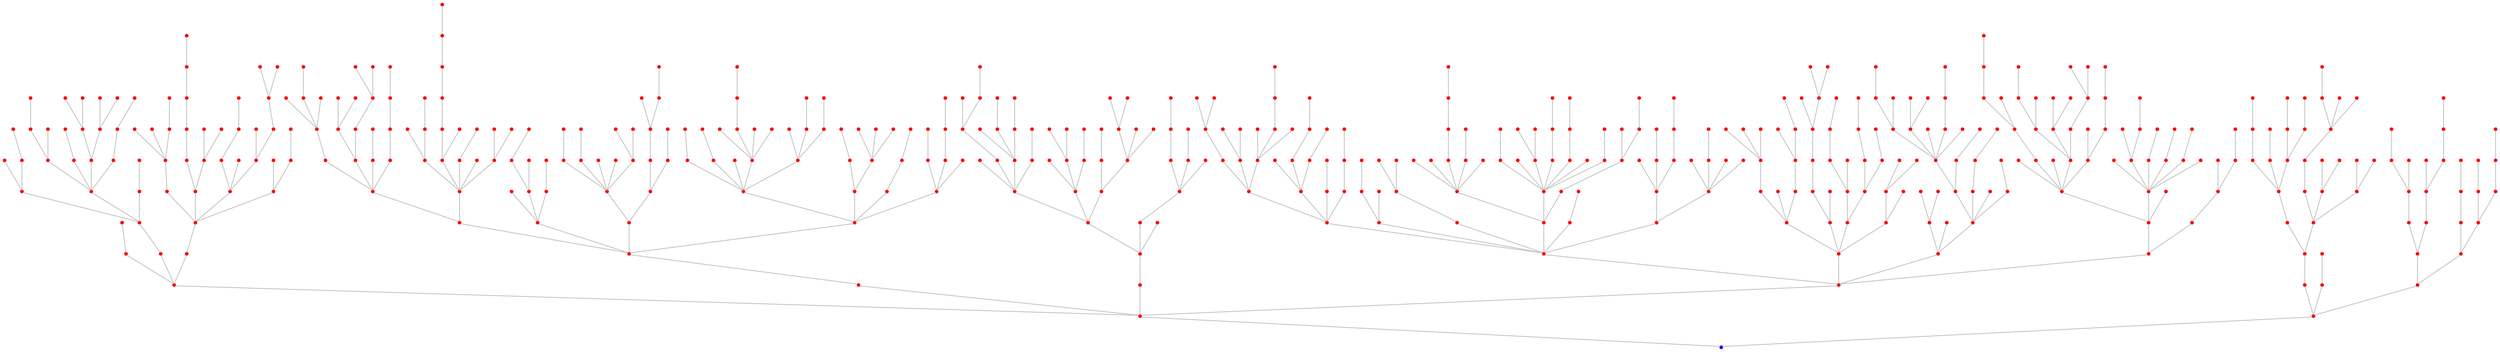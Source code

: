 graph {
	"1(0)" [color=blue shape=point]
	"91(1.0066326900587408)" [color=red shape=point]
	"91(1.0066326900587408)" -- "1(0)" [color=gray]
	"4(1.0069852237106038)" [color=red shape=point]
	"4(1.0069852237106038)" -- "1(0)" [color=gray]
	"26(2.0066540162235547)" [color=red shape=point]
	"26(2.0066540162235547)" -- "91(1.0066326900587408)" [color=gray]
	"183(2.0074779258790016)" [color=red shape=point]
	"183(2.0074779258790016)" -- "91(1.0066326900587408)" [color=gray]
	"470(2.0075585108237504)" [color=red shape=point]
	"470(2.0075585108237504)" -- "91(1.0066326900587408)" [color=gray]
	"156(2.0104629132206946)" [color=red shape=point]
	"156(2.0104629132206946)" -- "4(1.0069852237106038)" [color=gray]
	"333(2.0111172946514526)" [color=red shape=point]
	"333(2.0111172946514526)" -- "91(1.0066326900587408)" [color=gray]
	"346(2.012881663198713)" [color=red shape=point]
	"346(2.012881663198713)" -- "4(1.0069852237106038)" [color=gray]
	"128(2.0156630937862707)" [color=red shape=point]
	"128(2.0156630937862707)" -- "4(1.0069852237106038)" [color=gray]
	"247(3.008801096666988)" [color=red shape=point]
	"247(3.008801096666988)" -- "26(2.0066540162235547)" [color=gray]
	"374(3.009882736605375)" [color=red shape=point]
	"374(3.009882736605375)" -- "470(2.0075585108237504)" [color=gray]
	"420(3.010366372791986)" [color=red shape=point]
	"420(3.010366372791986)" -- "26(2.0066540162235547)" [color=gray]
	"174(3.0110099163735504)" [color=red shape=point]
	"174(3.0110099163735504)" -- "156(2.0104629132206946)" [color=gray]
	"293(3.01331907973438)" [color=red shape=point]
	"293(3.01331907973438)" -- "333(2.0111172946514526)" [color=gray]
	"141(3.013690062422703)" [color=red shape=point]
	"141(3.013690062422703)" -- "183(2.0074779258790016)" [color=gray]
	"106(3.015234038166975)" [color=red shape=point]
	"106(3.015234038166975)" -- "26(2.0066540162235547)" [color=gray]
	"455(3.017214056376445)" [color=red shape=point]
	"455(3.017214056376445)" -- "333(2.0111172946514526)" [color=gray]
	"413(3.0182915551584926)" [color=red shape=point]
	"413(3.0182915551584926)" -- "333(2.0111172946514526)" [color=gray]
	"249(3.0194069851281427)" [color=red shape=point]
	"249(3.0194069851281427)" -- "333(2.0111172946514526)" [color=gray]
	"322(3.0227952252103694)" [color=red shape=point]
	"322(3.0227952252103694)" -- "346(2.012881663198713)" [color=gray]
	"285(3.0249951016880794)" [color=red shape=point]
	"285(3.0249951016880794)" -- "128(2.0156630937862707)" [color=gray]
	"380(3.0253622868351893)" [color=red shape=point]
	"380(3.0253622868351893)" -- "128(2.0156630937862707)" [color=gray]
	"254(4.010466295822358)" [color=red shape=point]
	"254(4.010466295822358)" -- "420(3.010366372791986)" [color=gray]
	"38(4.012009760139027)" [color=red shape=point]
	"38(4.012009760139027)" -- "374(3.009882736605375)" [color=gray]
	"189(4.013589012241262)" [color=red shape=point]
	"189(4.013589012241262)" -- "374(3.009882736605375)" [color=gray]
	"444(4.014489983244849)" [color=red shape=point]
	"444(4.014489983244849)" -- "141(3.013690062422703)" [color=gray]
	"302(4.014666870875395)" [color=red shape=point]
	"302(4.014666870875395)" -- "293(3.01331907973438)" [color=gray]
	"196(4.015531792864511)" [color=red shape=point]
	"196(4.015531792864511)" -- "247(3.008801096666988)" [color=gray]
	"197(4.015679149363805)" [color=red shape=point]
	"197(4.015679149363805)" -- "174(3.0110099163735504)" [color=gray]
	"114(4.0163119843772535)" [color=red shape=point]
	"114(4.0163119843772535)" -- "174(3.0110099163735504)" [color=gray]
	"170(4.018369155334392)" [color=red shape=point]
	"170(4.018369155334392)" -- "413(3.0182915551584926)" [color=gray]
	"334(4.018678891220777)" [color=red shape=point]
	"334(4.018678891220777)" -- "413(3.0182915551584926)" [color=gray]
	"373(4.018908518583476)" [color=red shape=point]
	"373(4.018908518583476)" -- "106(3.015234038166975)" [color=gray]
	"335(4.019154413934491)" [color=red shape=point]
	"335(4.019154413934491)" -- "413(3.0182915551584926)" [color=gray]
	"180(4.019219411108574)" [color=red shape=point]
	"180(4.019219411108574)" -- "374(3.009882736605375)" [color=gray]
	"226(4.0196626795567125)" [color=red shape=point]
	"226(4.0196626795567125)" -- "293(3.01331907973438)" [color=gray]
	"492(4.019856820024109)" [color=red shape=point]
	"492(4.019856820024109)" -- "455(3.017214056376445)" [color=gray]
	"292(4.020682600824197)" [color=red shape=point]
	"292(4.020682600824197)" -- "249(3.0194069851281427)" [color=gray]
	"126(4.0207434902768595)" [color=red shape=point]
	"126(4.0207434902768595)" -- "141(3.013690062422703)" [color=gray]
	"358(4.022563063709233)" [color=red shape=point]
	"358(4.022563063709233)" -- "141(3.013690062422703)" [color=gray]
	"79(4.022702618152225)" [color=red shape=point]
	"79(4.022702618152225)" -- "293(3.01331907973438)" [color=gray]
	"304(4.022716530635302)" [color=red shape=point]
	"304(4.022716530635302)" -- "141(3.013690062422703)" [color=gray]
	"135(4.022724227578761)" [color=red shape=point]
	"135(4.022724227578761)" -- "293(3.01331907973438)" [color=gray]
	"205(4.022924759429243)" [color=red shape=point]
	"205(4.022924759429243)" -- "455(3.017214056376445)" [color=gray]
	"242(4.023219679966614)" [color=red shape=point]
	"242(4.023219679966614)" -- "293(3.01331907973438)" [color=gray]
	"359(4.023284588627181)" [color=red shape=point]
	"359(4.023284588627181)" -- "293(3.01331907973438)" [color=gray]
	"332(4.02381243685963)" [color=red shape=point]
	"332(4.02381243685963)" -- "455(3.017214056376445)" [color=gray]
	"497(4.0245034267723865)" [color=red shape=point]
	"497(4.0245034267723865)" -- "455(3.017214056376445)" [color=gray]
	"20(4.025888268298684)" [color=red shape=point]
	"20(4.025888268298684)" -- "285(3.0249951016880794)" [color=gray]
	"435(4.027572124091151)" [color=red shape=point]
	"435(4.027572124091151)" -- "249(3.0194069851281427)" [color=gray]
	"187(4.031433842640272)" [color=red shape=point]
	"187(4.031433842640272)" -- "285(3.0249951016880794)" [color=gray]
	"221(4.031457802055542)" [color=red shape=point]
	"221(4.031457802055542)" -- "380(3.0253622868351893)" [color=gray]
	"204(4.032167851990436)" [color=red shape=point]
	"204(4.032167851990436)" -- "380(3.0253622868351893)" [color=gray]
	"85(5.010552647882562)" [color=red shape=point]
	"85(5.010552647882562)" -- "254(4.010466295822358)" [color=gray]
	"434(5.012515123472362)" [color=red shape=point]
	"434(5.012515123472362)" -- "254(4.010466295822358)" [color=gray]
	"84(5.014234625440244)" [color=red shape=point]
	"84(5.014234625440244)" -- "254(4.010466295822358)" [color=gray]
	"49(5.014279814863065)" [color=red shape=point]
	"49(5.014279814863065)" -- "38(4.012009760139027)" [color=gray]
	"430(5.015590384724972)" [color=red shape=point]
	"430(5.015590384724972)" -- "444(4.014489983244849)" [color=gray]
	"251(5.016596791535499)" [color=red shape=point]
	"251(5.016596791535499)" -- "302(4.014666870875395)" [color=gray]
	"356(5.0166265844849445)" [color=red shape=point]
	"356(5.0166265844849445)" -- "38(4.012009760139027)" [color=gray]
	"436(5.0174204518205805)" [color=red shape=point]
	"436(5.0174204518205805)" -- "197(4.015679149363805)" [color=gray]
	"402(5.018537281692925)" [color=red shape=point]
	"402(5.018537281692925)" -- "114(4.0163119843772535)" [color=gray]
	"237(5.018659194564432)" [color=red shape=point]
	"237(5.018659194564432)" -- "302(4.014666870875395)" [color=gray]
	"220(5.0192062258764825)" [color=red shape=point]
	"220(5.0192062258764825)" -- "38(4.012009760139027)" [color=gray]
	"253(5.019267633639092)" [color=red shape=point]
	"253(5.019267633639092)" -- "335(4.019154413934491)" [color=gray]
	"328(5.019369995236358)" [color=red shape=point]
	"328(5.019369995236358)" -- "373(4.018908518583476)" [color=gray]
	"215(5.019591336437669)" [color=red shape=point]
	"215(5.019591336437669)" -- "373(4.018908518583476)" [color=gray]
	"323(5.020686457323134)" [color=red shape=point]
	"323(5.020686457323134)" -- "373(4.018908518583476)" [color=gray]
	"265(5.020877850458488)" [color=red shape=point]
	"265(5.020877850458488)" -- "114(4.0163119843772535)" [color=gray]
	"216(5.020967094160277)" [color=red shape=point]
	"216(5.020967094160277)" -- "302(4.014666870875395)" [color=gray]
	"35(5.021675249203842)" [color=red shape=point]
	"35(5.021675249203842)" -- "226(4.0196626795567125)" [color=gray]
	"459(5.022315686298331)" [color=red shape=point]
	"459(5.022315686298331)" -- "126(4.0207434902768595)" [color=gray]
	"375(5.022504789048076)" [color=red shape=point]
	"375(5.022504789048076)" -- "292(4.020682600824197)" [color=gray]
	"229(5.023000171865232)" [color=red shape=point]
	"229(5.023000171865232)" -- "226(4.0196626795567125)" [color=gray]
	"495(5.023266624329551)" [color=red shape=point]
	"495(5.023266624329551)" -- "189(4.013589012241262)" [color=gray]
	"397(5.0234659636471495)" [color=red shape=point]
	"397(5.0234659636471495)" -- "373(4.018908518583476)" [color=gray]
	"16(5.023681358997069)" [color=red shape=point]
	"16(5.023681358997069)" -- "359(4.023284588627181)" [color=gray]
	"425(5.023731607733223)" [color=red shape=point]
	"425(5.023731607733223)" -- "302(4.014666870875395)" [color=gray]
	"342(5.02376890895915)" [color=red shape=point]
	"342(5.02376890895915)" -- "444(4.014489983244849)" [color=gray]
	"296(5.023799733829889)" [color=red shape=point]
	"296(5.023799733829889)" -- "126(4.0207434902768595)" [color=gray]
	"73(5.024580968206758)" [color=red shape=point]
	"73(5.024580968206758)" -- "114(4.0163119843772535)" [color=gray]
	"499(5.0246829666032715)" [color=red shape=point]
	"499(5.0246829666032715)" -- "304(4.022716530635302)" [color=gray]
	"105(5.024798716494583)" [color=red shape=point]
	"105(5.024798716494583)" -- "242(4.023219679966614)" [color=gray]
	"42(5.0248161005868095)" [color=red shape=point]
	"42(5.0248161005868095)" -- "205(4.022924759429243)" [color=gray]
	"299(5.025133743295078)" [color=red shape=point]
	"299(5.025133743295078)" -- "292(4.020682600824197)" [color=gray]
	"178(5.025171361433255)" [color=red shape=point]
	"178(5.025171361433255)" -- "170(4.018369155334392)" [color=gray]
	"88(5.025418882063385)" [color=red shape=point]
	"88(5.025418882063385)" -- "332(4.02381243685963)" [color=gray]
	"489(5.025576765077439)" [color=red shape=point]
	"489(5.025576765077439)" -- "292(4.020682600824197)" [color=gray]
	"40(5.026006706163734)" [color=red shape=point]
	"40(5.026006706163734)" -- "492(4.019856820024109)" [color=gray]
	"263(5.026120486925626)" [color=red shape=point]
	"263(5.026120486925626)" -- "170(4.018369155334392)" [color=gray]
	"25(5.026122013806048)" [color=red shape=point]
	"25(5.026122013806048)" -- "492(4.019856820024109)" [color=gray]
	"493(5.0262211247716335)" [color=red shape=point]
	"493(5.0262211247716335)" -- "304(4.022716530635302)" [color=gray]
	"478(5.026388417953395)" [color=red shape=point]
	"478(5.026388417953395)" -- "335(4.019154413934491)" [color=gray]
	"24(5.026424048960008)" [color=red shape=point]
	"24(5.026424048960008)" -- "332(4.02381243685963)" [color=gray]
	"218(5.02678065396363)" [color=red shape=point]
	"218(5.02678065396363)" -- "304(4.022716530635302)" [color=gray]
	"480(5.026811661835986)" [color=red shape=point]
	"480(5.026811661835986)" -- "205(4.022924759429243)" [color=gray]
	"6(5.026945462857078)" [color=red shape=point]
	"6(5.026945462857078)" -- "79(4.022702618152225)" [color=gray]
	"378(5.0276242389868635)" [color=red shape=point]
	"378(5.0276242389868635)" -- "304(4.022716530635302)" [color=gray]
	"190(5.0276832214152645)" [color=red shape=point]
	"190(5.0276832214152645)" -- "335(4.019154413934491)" [color=gray]
	"473(5.027890231261871)" [color=red shape=point]
	"473(5.027890231261871)" -- "135(4.022724227578761)" [color=gray]
	"382(5.028240078279482)" [color=red shape=point]
	"382(5.028240078279482)" -- "335(4.019154413934491)" [color=gray]
	"391(5.028755459407453)" [color=red shape=point]
	"391(5.028755459407453)" -- "20(4.025888268298684)" [color=gray]
	"407(5.0287726217285575)" [color=red shape=point]
	"407(5.0287726217285575)" -- "497(4.0245034267723865)" [color=gray]
	"443(5.029078506556404)" [color=red shape=point]
	"443(5.029078506556404)" -- "359(4.023284588627181)" [color=gray]
	"166(5.029172316714152)" [color=red shape=point]
	"166(5.029172316714152)" -- "492(4.019856820024109)" [color=gray]
	"124(5.029867403015075)" [color=red shape=point]
	"124(5.029867403015075)" -- "358(4.022563063709233)" [color=gray]
	"329(5.030075157708318)" [color=red shape=point]
	"329(5.030075157708318)" -- "135(4.022724227578761)" [color=gray]
	"165(5.030632207418211)" [color=red shape=point]
	"165(5.030632207418211)" -- "358(4.022563063709233)" [color=gray]
	"450(5.03065526860635)" [color=red shape=point]
	"450(5.03065526860635)" -- "126(4.0207434902768595)" [color=gray]
	"209(5.031233569738925)" [color=red shape=point]
	"209(5.031233569738925)" -- "135(4.022724227578761)" [color=gray]
	"161(5.0318090355427465)" [color=red shape=point]
	"161(5.0318090355427465)" -- "497(4.0245034267723865)" [color=gray]
	"238(5.032258133294056)" [color=red shape=point]
	"238(5.032258133294056)" -- "187(4.031433842640272)" [color=gray]
	"210(5.033917189571202)" [color=red shape=point]
	"210(5.033917189571202)" -- "221(4.031457802055542)" [color=gray]
	"361(5.035194818905987)" [color=red shape=point]
	"361(5.035194818905987)" -- "435(4.027572124091151)" [color=gray]
	"377(5.035284320442455)" [color=red shape=point]
	"377(5.035284320442455)" -- "204(4.032167851990436)" [color=gray]
	"257(5.038317063641051)" [color=red shape=point]
	"257(5.038317063641051)" -- "204(4.032167851990436)" [color=gray]
	"214(6.0129708392938905)" [color=red shape=point]
	"214(6.0129708392938905)" -- "85(5.010552647882562)" [color=gray]
	"349(6.014409788086277)" [color=red shape=point]
	"349(6.014409788086277)" -- "84(5.014234625440244)" [color=gray]
	"371(6.014454057589463)" [color=red shape=point]
	"371(6.014454057589463)" -- "434(5.012515123472362)" [color=gray]
	"201(6.014872048844684)" [color=red shape=point]
	"201(6.014872048844684)" -- "49(5.014279814863065)" [color=gray]
	"68(6.015348506364248)" [color=red shape=point]
	"68(6.015348506364248)" -- "85(5.010552647882562)" [color=gray]
	"440(6.015883643092538)" [color=red shape=point]
	"440(6.015883643092538)" -- "434(5.012515123472362)" [color=gray]
	"27(6.017550595088292)" [color=red shape=point]
	"27(6.017550595088292)" -- "436(5.0174204518205805)" [color=gray]
	"266(6.017728270436688)" [color=red shape=point]
	"266(6.017728270436688)" -- "49(5.014279814863065)" [color=gray]
	"234(6.0186190735147385)" [color=red shape=point]
	"234(6.0186190735147385)" -- "430(5.015590384724972)" [color=gray]
	"452(6.019521307084133)" [color=red shape=point]
	"452(6.019521307084133)" -- "49(5.014279814863065)" [color=gray]
	"191(6.0197806046014515)" [color=red shape=point]
	"191(6.0197806046014515)" -- "251(5.016596791535499)" [color=gray]
	"230(6.01984277750243)" [color=red shape=point]
	"230(6.01984277750243)" -- "251(5.016596791535499)" [color=gray]
	"258(6.019913287366547)" [color=red shape=point]
	"258(6.019913287366547)" -- "356(5.0166265844849445)" [color=gray]
	"482(6.020030682676532)" [color=red shape=point]
	"482(6.020030682676532)" -- "430(5.015590384724972)" [color=gray]
	"487(6.020040044161018)" [color=red shape=point]
	"487(6.020040044161018)" -- "253(5.019267633639092)" [color=gray]
	"399(6.020605405128561)" [color=red shape=point]
	"399(6.020605405128561)" -- "434(5.012515123472362)" [color=gray]
	"193(6.020715306152199)" [color=red shape=point]
	"193(6.020715306152199)" -- "434(5.012515123472362)" [color=gray]
	"74(6.020744811266448)" [color=red shape=point]
	"74(6.020744811266448)" -- "253(5.019267633639092)" [color=gray]
	"423(6.020965555582821)" [color=red shape=point]
	"423(6.020965555582821)" -- "328(5.019369995236358)" [color=gray]
	"219(6.021524878607213)" [color=red shape=point]
	"219(6.021524878607213)" -- "356(5.0166265844849445)" [color=gray]
	"70(6.021847741272685)" [color=red shape=point]
	"70(6.021847741272685)" -- "251(5.016596791535499)" [color=gray]
	"340(6.021940711906261)" [color=red shape=point]
	"340(6.021940711906261)" -- "237(5.018659194564432)" [color=gray]
	"175(6.021992749550215)" [color=red shape=point]
	"175(6.021992749550215)" -- "215(5.019591336437669)" [color=gray]
	"320(6.022530435346877)" [color=red shape=point]
	"320(6.022530435346877)" -- "375(5.022504789048076)" [color=gray]
	"256(6.022840370463866)" [color=red shape=point]
	"256(6.022840370463866)" -- "430(5.015590384724972)" [color=gray]
	"231(6.023157865120148)" [color=red shape=point]
	"231(6.023157865120148)" -- "216(5.020967094160277)" [color=gray]
	"134(6.023589091542705)" [color=red shape=point]
	"134(6.023589091542705)" -- "436(5.0174204518205805)" [color=gray]
	"243(6.023688321988043)" [color=red shape=point]
	"243(6.023688321988043)" -- "375(5.022504789048076)" [color=gray]
	"271(6.023703793170384)" [color=red shape=point]
	"271(6.023703793170384)" -- "323(5.020686457323134)" [color=gray]
	"117(6.0239163839171805)" [color=red shape=point]
	"117(6.0239163839171805)" -- "49(5.014279814863065)" [color=gray]
	"208(6.024232582249732)" [color=red shape=point]
	"208(6.024232582249732)" -- "356(5.0166265844849445)" [color=gray]
	"185(6.0242382316361605)" [color=red shape=point]
	"185(6.0242382316361605)" -- "323(5.020686457323134)" [color=gray]
	"71(6.024345040864108)" [color=red shape=point]
	"71(6.024345040864108)" -- "495(5.023266624329551)" [color=gray]
	"198(6.024360311247014)" [color=red shape=point]
	"198(6.024360311247014)" -- "220(5.0192062258764825)" [color=gray]
	"336(6.024667602638903)" [color=red shape=point]
	"336(6.024667602638903)" -- "237(5.018659194564432)" [color=gray]
	"222(6.0247337139977954)" [color=red shape=point]
	"222(6.0247337139977954)" -- "430(5.015590384724972)" [color=gray]
	"76(6.024822840581433)" [color=red shape=point]
	"76(6.024822840581433)" -- "499(5.0246829666032715)" [color=gray]
	"369(6.024855539610262)" [color=red shape=point]
	"369(6.024855539610262)" -- "16(5.023681358997069)" [color=gray]
	"160(6.024868314003358)" [color=red shape=point]
	"160(6.024868314003358)" -- "342(5.02376890895915)" [color=gray]
	"7(6.025182269447854)" [color=red shape=point]
	"7(6.025182269447854)" -- "16(5.023681358997069)" [color=gray]
	"137(6.025273591500051)" [color=red shape=point]
	"137(6.025273591500051)" -- "323(5.020686457323134)" [color=gray]
	"154(6.025570594135245)" [color=red shape=point]
	"154(6.025570594135245)" -- "375(5.022504789048076)" [color=gray]
	"447(6.025822300620625)" [color=red shape=point]
	"447(6.025822300620625)" -- "88(5.025418882063385)" [color=gray]
	"87(6.026002523264329)" [color=red shape=point]
	"87(6.026002523264329)" -- "299(5.025133743295078)" [color=gray]
	"469(6.026035597613685)" [color=red shape=point]
	"469(6.026035597613685)" -- "215(5.019591336437669)" [color=gray]
	"419(6.026196791319613)" [color=red shape=point]
	"419(6.026196791319613)" -- "402(5.018537281692925)" [color=gray]
	"129(6.026759818616621)" [color=red shape=point]
	"129(6.026759818616621)" -- "493(5.0262211247716335)" [color=gray]
	"211(6.026862744983306)" [color=red shape=point]
	"211(6.026862744983306)" -- "237(5.018659194564432)" [color=gray]
	"146(6.026869691960311)" [color=red shape=point]
	"146(6.026869691960311)" -- "342(5.02376890895915)" [color=gray]
	"32(6.027083340697832)" [color=red shape=point]
	"32(6.027083340697832)" -- "342(5.02376890895915)" [color=gray]
	"65(6.027100705012163)" [color=red shape=point]
	"65(6.027100705012163)" -- "375(5.022504789048076)" [color=gray]
	"261(6.0271056467066835)" [color=red shape=point]
	"261(6.0271056467066835)" -- "493(5.0262211247716335)" [color=gray]
	"158(6.027205427799268)" [color=red shape=point]
	"158(6.027205427799268)" -- "218(5.02678065396363)" [color=gray]
	"297(6.027234244017388)" [color=red shape=point]
	"297(6.027234244017388)" -- "299(5.025133743295078)" [color=gray]
	"120(6.027408843608909)" [color=red shape=point]
	"120(6.027408843608909)" -- "436(5.0174204518205805)" [color=gray]
	"312(6.027737438124566)" [color=red shape=point]
	"312(6.027737438124566)" -- "296(5.023799733829889)" [color=gray]
	"477(6.027869046841839)" [color=red shape=point]
	"477(6.027869046841839)" -- "499(5.0246829666032715)" [color=gray]
	"17(6.027905485096468)" [color=red shape=point]
	"17(6.027905485096468)" -- "265(5.020877850458488)" [color=gray]
	"92(6.0282717432071244)" [color=red shape=point]
	"92(6.0282717432071244)" -- "397(5.0234659636471495)" [color=gray]
	"268(6.028493958223391)" [color=red shape=point]
	"268(6.028493958223391)" -- "220(5.0192062258764825)" [color=gray]
	"429(6.028509932621824)" [color=red shape=point]
	"429(6.028509932621824)" -- "478(5.026388417953395)" [color=gray]
	"274(6.028579950689062)" [color=red shape=point]
	"274(6.028579950689062)" -- "378(5.0276242389868635)" [color=gray]
	"203(6.028649455690052)" [color=red shape=point]
	"203(6.028649455690052)" -- "375(5.022504789048076)" [color=gray]
	"463(6.028682350915617)" [color=red shape=point]
	"463(6.028682350915617)" -- "42(5.0248161005868095)" [color=gray]
	"317(6.028735251272603)" [color=red shape=point]
	"317(6.028735251272603)" -- "382(5.028240078279482)" [color=gray]
	"485(6.028750133291277)" [color=red shape=point]
	"485(6.028750133291277)" -- "24(5.026424048960008)" [color=gray]
	"13(6.028942282586344)" [color=red shape=point]
	"13(6.028942282586344)" -- "342(5.02376890895915)" [color=gray]
	"475(6.029036172422096)" [color=red shape=point]
	"475(6.029036172422096)" -- "40(5.026006706163734)" [color=gray]
	"437(6.02922667605174)" [color=red shape=point]
	"437(6.02922667605174)" -- "35(5.021675249203842)" [color=gray]
	"315(6.029390308214127)" [color=red shape=point]
	"315(6.029390308214127)" -- "499(5.0246829666032715)" [color=gray]
	"200(6.029415907423042)" [color=red shape=point]
	"200(6.029415907423042)" -- "73(5.024580968206758)" [color=gray]
	"163(6.029451676307401)" [color=red shape=point]
	"163(6.029451676307401)" -- "407(5.0287726217285575)" [color=gray]
	"233(6.029455935282527)" [color=red shape=point]
	"233(6.029455935282527)" -- "425(5.023731607733223)" [color=gray]
	"280(6.029474223035055)" [color=red shape=point]
	"280(6.029474223035055)" -- "265(5.020877850458488)" [color=gray]
	"72(6.029608043618487)" [color=red shape=point]
	"72(6.029608043618487)" -- "24(5.026424048960008)" [color=gray]
	"102(6.029937826247076)" [color=red shape=point]
	"102(6.029937826247076)" -- "73(5.024580968206758)" [color=gray]
	"442(6.030600627454135)" [color=red shape=point]
	"442(6.030600627454135)" -- "473(5.027890231261871)" [color=gray]
	"379(6.0306042625607015)" [color=red shape=point]
	"379(6.0306042625607015)" -- "6(5.026945462857078)" [color=gray]
	"244(6.030641000665149)" [color=red shape=point]
	"244(6.030641000665149)" -- "495(5.023266624329551)" [color=gray]
	"45(6.030687339772797)" [color=red shape=point]
	"45(6.030687339772797)" -- "299(5.025133743295078)" [color=gray]
	"41(6.030845778969912)" [color=red shape=point]
	"41(6.030845778969912)" -- "473(5.027890231261871)" [color=gray]
	"467(6.030858046956167)" [color=red shape=point]
	"467(6.030858046956167)" -- "397(5.0234659636471495)" [color=gray]
	"43(6.031068589264715)" [color=red shape=point]
	"43(6.031068589264715)" -- "329(5.030075157708318)" [color=gray]
	"410(6.031107086602629)" [color=red shape=point]
	"410(6.031107086602629)" -- "299(5.025133743295078)" [color=gray]
	"276(6.0311290787809515)" [color=red shape=point]
	"276(6.0311290787809515)" -- "391(5.028755459407453)" [color=gray]
	"344(6.031147584537017)" [color=red shape=point]
	"344(6.031147584537017)" -- "443(5.029078506556404)" [color=gray]
	"287(6.031300931088512)" [color=red shape=point]
	"287(6.031300931088512)" -- "16(5.023681358997069)" [color=gray]
	"241(6.031406531216472)" [color=red shape=point]
	"241(6.031406531216472)" -- "499(5.0246829666032715)" [color=gray]
	"195(6.031459582409388)" [color=red shape=point]
	"195(6.031459582409388)" -- "407(5.0287726217285575)" [color=gray]
	"116(6.03179393640268)" [color=red shape=point]
	"116(6.03179393640268)" -- "299(5.025133743295078)" [color=gray]
	"101(6.031914892946602)" [color=red shape=point]
	"101(6.031914892946602)" -- "499(5.0246829666032715)" [color=gray]
	"490(6.032292754539687)" [color=red shape=point]
	"490(6.032292754539687)" -- "473(5.027890231261871)" [color=gray]
	"127(6.032319286188215)" [color=red shape=point]
	"127(6.032319286188215)" -- "342(5.02376890895915)" [color=gray]
	"173(6.032357309236963)" [color=red shape=point]
	"173(6.032357309236963)" -- "209(5.031233569738925)" [color=gray]
	"202(6.03244390248327)" [color=red shape=point]
	"202(6.03244390248327)" -- "495(5.023266624329551)" [color=gray]
	"305(6.032681139093199)" [color=red shape=point]
	"305(6.032681139093199)" -- "165(5.030632207418211)" [color=gray]
	"325(6.032725631907291)" [color=red shape=point]
	"325(6.032725631907291)" -- "238(5.032258133294056)" [color=gray]
	"341(6.032917950813665)" [color=red shape=point]
	"341(6.032917950813665)" -- "88(5.025418882063385)" [color=gray]
	"357(6.033231732265497)" [color=red shape=point]
	"357(6.033231732265497)" -- "443(5.029078506556404)" [color=gray]
	"398(6.033332587009335)" [color=red shape=point]
	"398(6.033332587009335)" -- "378(5.0276242389868635)" [color=gray]
	"446(6.033467414283494)" [color=red shape=point]
	"446(6.033467414283494)" -- "299(5.025133743295078)" [color=gray]
	"255(6.033473193070475)" [color=red shape=point]
	"255(6.033473193070475)" -- "296(5.023799733829889)" [color=gray]
	"338(6.033673085456931)" [color=red shape=point]
	"338(6.033673085456931)" -- "329(5.030075157708318)" [color=gray]
	"104(6.033782946991719)" [color=red shape=point]
	"104(6.033782946991719)" -- "378(5.0276242389868635)" [color=gray]
	"57(6.034273953642507)" [color=red shape=point]
	"57(6.034273953642507)" -- "473(5.027890231261871)" [color=gray]
	"433(6.034308538630503)" [color=red shape=point]
	"433(6.034308538630503)" -- "124(5.029867403015075)" [color=gray]
	"23(6.034325881102767)" [color=red shape=point]
	"23(6.034325881102767)" -- "166(5.029172316714152)" [color=gray]
	"457(6.034468270605823)" [color=red shape=point]
	"457(6.034468270605823)" -- "329(5.030075157708318)" [color=gray]
	"90(6.034707297143212)" [color=red shape=point]
	"90(6.034707297143212)" -- "329(5.030075157708318)" [color=gray]
	"466(6.0348284788353475)" [color=red shape=point]
	"466(6.0348284788353475)" -- "165(5.030632207418211)" [color=gray]
	"34(6.035301721187658)" [color=red shape=point]
	"34(6.035301721187658)" -- "443(5.029078506556404)" [color=gray]
	"486(6.035480501598487)" [color=red shape=point]
	"486(6.035480501598487)" -- "329(5.030075157708318)" [color=gray]
	"396(6.035947506434356)" [color=red shape=point]
	"396(6.035947506434356)" -- "124(5.029867403015075)" [color=gray]
	"388(6.036172565278022)" [color=red shape=point]
	"388(6.036172565278022)" -- "361(5.035194818905987)" [color=gray]
	"351(6.036432212948286)" [color=red shape=point]
	"351(6.036432212948286)" -- "473(5.027890231261871)" [color=gray]
	"376(6.0365827087171855)" [color=red shape=point]
	"376(6.0365827087171855)" -- "329(5.030075157708318)" [color=gray]
	"282(6.036855070048542)" [color=red shape=point]
	"282(6.036855070048542)" -- "6(5.026945462857078)" [color=gray]
	"488(6.03717585924037)" [color=red shape=point]
	"488(6.03717585924037)" -- "377(5.035284320442455)" [color=gray]
	"281(6.037905592865014)" [color=red shape=point]
	"281(6.037905592865014)" -- "329(5.030075157708318)" [color=gray]
	"171(6.0379433663364495)" [color=red shape=point]
	"171(6.0379433663364495)" -- "391(5.028755459407453)" [color=gray]
	"37(6.038936938158285)" [color=red shape=point]
	"37(6.038936938158285)" -- "443(5.029078506556404)" [color=gray]
	"288(6.03897607552938)" [color=red shape=point]
	"288(6.03897607552938)" -- "257(5.038317063641051)" [color=gray]
	"192(6.039091127208707)" [color=red shape=point]
	"192(6.039091127208707)" -- "124(5.029867403015075)" [color=gray]
	"235(6.039118170003747)" [color=red shape=point]
	"235(6.039118170003747)" -- "124(5.029867403015075)" [color=gray]
	"118(6.039768940277712)" [color=red shape=point]
	"118(6.039768940277712)" -- "124(5.029867403015075)" [color=gray]
	"474(6.0398793705017955)" [color=red shape=point]
	"474(6.0398793705017955)" -- "238(5.032258133294056)" [color=gray]
	"421(6.040038435764736)" [color=red shape=point]
	"421(6.040038435764736)" -- "450(5.03065526860635)" [color=gray]
	"109(6.042448248284592)" [color=red shape=point]
	"109(6.042448248284592)" -- "210(5.033917189571202)" [color=gray]
	"152(6.042681287012646)" [color=red shape=point]
	"152(6.042681287012646)" -- "361(5.035194818905987)" [color=gray]
	"67(7.0169998423980156)" [color=red shape=point]
	"67(7.0169998423980156)" -- "371(6.014454057589463)" [color=gray]
	"427(7.019945637932286)" [color=red shape=point]
	"427(7.019945637932286)" -- "452(6.019521307084133)" [color=gray]
	"309(7.0201828045012)" [color=red shape=point]
	"309(7.0201828045012)" -- "487(6.020040044161018)" [color=gray]
	"462(7.020312062830705)" [color=red shape=point]
	"462(7.020312062830705)" -- "234(6.0186190735147385)" [color=gray]
	"269(7.020437524888441)" [color=red shape=point]
	"269(7.020437524888441)" -- "487(6.020040044161018)" [color=gray]
	"227(7.020475526687369)" [color=red shape=point]
	"227(7.020475526687369)" -- "482(6.020030682676532)" [color=gray]
	"283(7.021027335175601)" [color=red shape=point]
	"283(7.021027335175601)" -- "68(6.015348506364248)" [color=gray]
	"386(7.021105370928509)" [color=red shape=point]
	"386(7.021105370928509)" -- "423(6.020965555582821)" [color=gray]
	"324(7.021856308818773)" [color=red shape=point]
	"324(7.021856308818773)" -- "423(6.020965555582821)" [color=gray]
	"19(7.02194749117289)" [color=red shape=point]
	"19(7.02194749117289)" -- "487(6.020040044161018)" [color=gray]
	"240(7.022026286512725)" [color=red shape=point]
	"240(7.022026286512725)" -- "230(6.01984277750243)" [color=gray]
	"147(7.022462405231277)" [color=red shape=point]
	"147(7.022462405231277)" -- "27(6.017550595088292)" [color=gray]
	"262(7.022660297831417)" [color=red shape=point]
	"262(7.022660297831417)" -- "74(6.020744811266448)" [color=gray]
	"385(7.022706874844854)" [color=red shape=point]
	"385(7.022706874844854)" -- "452(6.019521307084133)" [color=gray]
	"264(7.0227614727536025)" [color=red shape=point]
	"264(7.0227614727536025)" -- "70(6.021847741272685)" [color=gray]
	"451(7.02285433831182)" [color=red shape=point]
	"451(7.02285433831182)" -- "191(6.0197806046014515)" [color=gray]
	"416(7.023132081230754)" [color=red shape=point]
	"416(7.023132081230754)" -- "452(6.019521307084133)" [color=gray]
	"307(7.023247739007347)" [color=red shape=point]
	"307(7.023247739007347)" -- "193(6.020715306152199)" [color=gray]
	"360(7.023336045723141)" [color=red shape=point]
	"360(7.023336045723141)" -- "219(6.021524878607213)" [color=gray]
	"350(7.024188299418514)" [color=red shape=point]
	"350(7.024188299418514)" -- "371(6.014454057589463)" [color=gray]
	"422(7.024435253166825)" [color=red shape=point]
	"422(7.024435253166825)" -- "208(6.024232582249732)" [color=gray]
	"69(7.0244378584123)" [color=red shape=point]
	"69(7.0244378584123)" -- "243(6.023688321988043)" [color=gray]
	"194(7.0245741170427225)" [color=red shape=point]
	"194(7.0245741170427225)" -- "440(6.015883643092538)" [color=gray]
	"63(7.024604100127926)" [color=red shape=point]
	"63(7.024604100127926)" -- "482(6.020030682676532)" [color=gray]
	"295(7.024915054626325)" [color=red shape=point]
	"295(7.024915054626325)" -- "175(6.021992749550215)" [color=gray]
	"22(7.02505382019754)" [color=red shape=point]
	"22(7.02505382019754)" -- "222(6.0247337139977954)" [color=gray]
	"479(7.025506849632262)" [color=red shape=point]
	"479(7.025506849632262)" -- "399(6.020605405128561)" [color=gray]
	"481(7.0255079008661525)" [color=red shape=point]
	"481(7.0255079008661525)" -- "487(6.020040044161018)" [color=gray]
	"5(7.025711524661629)" [color=red shape=point]
	"5(7.025711524661629)" -- "219(6.021524878607213)" [color=gray]
	"199(7.025761710459546)" [color=red shape=point]
	"199(7.025761710459546)" -- "266(6.017728270436688)" [color=gray]
	"387(7.025999404651735)" [color=red shape=point]
	"387(7.025999404651735)" -- "117(6.0239163839171805)" [color=gray]
	"83(7.026247882462242)" [color=red shape=point]
	"83(7.026247882462242)" -- "271(6.023703793170384)" [color=gray]
	"272(7.026450007045593)" [color=red shape=point]
	"272(7.026450007045593)" -- "487(6.020040044161018)" [color=gray]
	"149(7.027337824759682)" [color=red shape=point]
	"149(7.027337824759682)" -- "419(6.026196791319613)" [color=gray]
	"39(7.0279398452943305)" [color=red shape=point]
	"39(7.0279398452943305)" -- "70(6.021847741272685)" [color=gray]
	"176(7.028022328836677)" [color=red shape=point]
	"176(7.028022328836677)" -- "256(6.022840370463866)" [color=gray]
	"472(7.028038879771494)" [color=red shape=point]
	"472(7.028038879771494)" -- "312(6.027737438124566)" [color=gray]
	"428(7.028080736996037)" [color=red shape=point]
	"428(7.028080736996037)" -- "160(6.024868314003358)" [color=gray]
	"321(7.028619758238015)" [color=red shape=point]
	"321(7.028619758238015)" -- "230(6.01984277750243)" [color=gray]
	"66(7.028781350124602)" [color=red shape=point]
	"66(7.028781350124602)" -- "134(6.023589091542705)" [color=gray]
	"115(7.029409378672127)" [color=red shape=point]
	"115(7.029409378672127)" -- "65(6.027100705012163)" [color=gray]
	"390(7.029429036359972)" [color=red shape=point]
	"390(7.029429036359972)" -- "70(6.021847741272685)" [color=gray]
	"445(7.029460526635501)" [color=red shape=point]
	"445(7.029460526635501)" -- "475(6.029036172422096)" [color=gray]
	"310(7.029530080973574)" [color=red shape=point]
	"310(7.029530080973574)" -- "469(6.026035597613685)" [color=gray]
	"30(7.029717055954007)" [color=red shape=point]
	"30(7.029717055954007)" -- "146(6.026869691960311)" [color=gray]
	"354(7.029822238050381)" [color=red shape=point]
	"354(7.029822238050381)" -- "399(6.020605405128561)" [color=gray]
	"248(7.029870518696147)" [color=red shape=point]
	"248(7.029870518696147)" -- "65(6.027100705012163)" [color=gray]
	"414(7.030000472136866)" [color=red shape=point]
	"414(7.030000472136866)" -- "268(6.028493958223391)" [color=gray]
	"162(7.030024720466335)" [color=red shape=point]
	"162(7.030024720466335)" -- "158(6.027205427799268)" [color=gray]
	"347(7.030507629273061)" [color=red shape=point]
	"347(7.030507629273061)" -- "336(6.024667602638903)" [color=gray]
	"439(7.030539147284408)" [color=red shape=point]
	"439(7.030539147284408)" -- "447(6.025822300620625)" [color=gray]
	"448(7.030570852565458)" [color=red shape=point]
	"448(7.030570852565458)" -- "76(6.024822840581433)" [color=gray]
	"372(7.030712617340951)" [color=red shape=point]
	"372(7.030712617340951)" -- "244(6.030641000665149)" [color=gray]
	"395(7.0308155976755655)" [color=red shape=point]
	"395(7.0308155976755655)" -- "475(6.029036172422096)" [color=gray]
	"418(7.030830657847704)" [color=red shape=point]
	"418(7.030830657847704)" -- "71(6.024345040864108)" [color=gray]
	"409(7.030892640552965)" [color=red shape=point]
	"409(7.030892640552965)" -- "423(6.020965555582821)" [color=gray]
	"343(7.031020943884403)" [color=red shape=point]
	"343(7.031020943884403)" -- "160(6.024868314003358)" [color=gray]
	"362(7.031211129629273)" [color=red shape=point]
	"362(7.031211129629273)" -- "463(6.028682350915617)" [color=gray]
	"426(7.032053456924267)" [color=red shape=point]
	"426(7.032053456924267)" -- "146(6.026869691960311)" [color=gray]
	"159(7.032263120321227)" [color=red shape=point]
	"159(7.032263120321227)" -- "32(6.027083340697832)" [color=gray]
	"59(7.032429859063423)" [color=red shape=point]
	"59(7.032429859063423)" -- "137(6.025273591500051)" [color=gray]
	"259(7.032752580776606)" [color=red shape=point]
	"259(7.032752580776606)" -- "429(6.028509932621824)" [color=gray]
	"367(7.032833655450317)" [color=red shape=point]
	"367(7.032833655450317)" -- "137(6.025273591500051)" [color=gray]
	"139(7.032895271286883)" [color=red shape=point]
	"139(7.032895271286883)" -- "129(6.026759818616621)" [color=gray]
	"131(7.033091933719341)" [color=red shape=point]
	"131(7.033091933719341)" -- "297(6.027234244017388)" [color=gray]
	"121(7.03332259794552)" [color=red shape=point]
	"121(7.03332259794552)" -- "241(6.031406531216472)" [color=gray]
	"123(7.033515253154534)" [color=red shape=point]
	"123(7.033515253154534)" -- "198(6.024360311247014)" [color=gray]
	"449(7.034027488839457)" [color=red shape=point]
	"449(7.034027488839457)" -- "477(6.027869046841839)" [color=gray]
	"52(7.034154084652654)" [color=red shape=point]
	"52(7.034154084652654)" -- "485(6.028750133291277)" [color=gray]
	"275(7.034322714719745)" [color=red shape=point]
	"275(7.034322714719745)" -- "475(6.029036172422096)" [color=gray]
	"48(7.034329865806393)" [color=red shape=point]
	"48(7.034329865806393)" -- "101(6.031914892946602)" [color=gray]
	"58(7.0345098486964694)" [color=red shape=point]
	"58(7.0345098486964694)" -- "261(6.0271056467066835)" [color=gray]
	"54(7.034539802904472)" [color=red shape=point]
	"54(7.034539802904472)" -- "203(6.028649455690052)" [color=gray]
	"33(7.034664488285646)" [color=red shape=point]
	"33(7.034664488285646)" -- "274(6.028579950689062)" [color=gray]
	"182(7.034781649047176)" [color=red shape=point]
	"182(7.034781649047176)" -- "457(6.034468270605823)" [color=gray]
	"212(7.034877540331963)" [color=red shape=point]
	"212(7.034877540331963)" -- "211(6.026862744983306)" [color=gray]
	"99(7.034995778879303)" [color=red shape=point]
	"99(7.034995778879303)" -- "410(6.031107086602629)" [color=gray]
	"384(7.035041132116059)" [color=red shape=point]
	"384(7.035041132116059)" -- "7(6.025182269447854)" [color=gray]
	"56(7.035148253122278)" [color=red shape=point]
	"56(7.035148253122278)" -- "457(6.034468270605823)" [color=gray]
	"119(7.035159380269242)" [color=red shape=point]
	"119(7.035159380269242)" -- "268(6.028493958223391)" [color=gray]
	"483(7.035277458773299)" [color=red shape=point]
	"483(7.035277458773299)" -- "203(6.028649455690052)" [color=gray]
	"225(7.035280781594329)" [color=red shape=point]
	"225(7.035280781594329)" -- "57(6.034273953642507)" [color=gray]
	"411(7.035296461895864)" [color=red shape=point]
	"411(7.035296461895864)" -- "65(6.027100705012163)" [color=gray]
	"364(7.035383263894747)" [color=red shape=point]
	"364(7.035383263894747)" -- "120(6.027408843608909)" [color=gray]
	"294(7.035538158722123)" [color=red shape=point]
	"294(7.035538158722123)" -- "233(6.029455935282527)" [color=gray]
	"82(7.035621689667449)" [color=red shape=point]
	"82(7.035621689667449)" -- "486(6.035480501598487)" [color=gray]
	"454(7.035763868751792)" [color=red shape=point]
	"454(7.035763868751792)" -- "90(6.034707297143212)" [color=gray]
	"97(7.035773863818031)" [color=red shape=point]
	"97(7.035773863818031)" -- "241(6.031406531216472)" [color=gray]
	"330(7.035778348899948)" [color=red shape=point]
	"330(7.035778348899948)" -- "469(6.026035597613685)" [color=gray]
	"130(7.0358338246278915)" [color=red shape=point]
	"130(7.0358338246278915)" -- "173(6.032357309236963)" [color=gray]
	"252(7.036009552543385)" [color=red shape=point]
	"252(7.036009552543385)" -- "43(6.031068589264715)" [color=gray]
	"279(7.036020924991981)" [color=red shape=point]
	"279(7.036020924991981)" -- "127(6.032319286188215)" [color=gray]
	"21(7.03634374975172)" [color=red shape=point]
	"21(7.03634374975172)" -- "297(6.027234244017388)" [color=gray]
	"352(7.0363927452315)" [color=red shape=point]
	"352(7.0363927452315)" -- "467(6.030858046956167)" [color=gray]
	"406(7.036464404190706)" [color=red shape=point]
	"406(7.036464404190706)" -- "45(6.030687339772797)" [color=gray]
	"431(7.036632242081679)" [color=red shape=point]
	"431(7.036632242081679)" -- "23(6.034325881102767)" [color=gray]
	"93(7.036722607093264)" [color=red shape=point]
	"93(7.036722607093264)" -- "261(6.0271056467066835)" [color=gray]
	"461(7.036889430610268)" [color=red shape=point]
	"461(7.036889430610268)" -- "261(6.0271056467066835)" [color=gray]
	"100(7.03698742726941)" [color=red shape=point]
	"100(7.03698742726941)" -- "287(6.031300931088512)" [color=gray]
	"290(7.037028865964203)" [color=red shape=point]
	"290(7.037028865964203)" -- "305(6.032681139093199)" [color=gray]
	"95(7.037063069950618)" [color=red shape=point]
	"95(7.037063069950618)" -- "120(6.027408843608909)" [color=gray]
	"415(7.037160044102391)" [color=red shape=point]
	"415(7.037160044102391)" -- "241(6.031406531216472)" [color=gray]
	"453(7.037380097037985)" [color=red shape=point]
	"453(7.037380097037985)" -- "127(6.032319286188215)" [color=gray]
	"460(7.0378825879573315)" [color=red shape=point]
	"460(7.0378825879573315)" -- "276(6.0311290787809515)" [color=gray]
	"476(7.03835492341152)" [color=red shape=point]
	"476(7.03835492341152)" -- "268(6.028493958223391)" [color=gray]
	"122(7.038461315577781)" [color=red shape=point]
	"122(7.038461315577781)" -- "173(6.032357309236963)" [color=gray]
	"2(7.038870594273641)" [color=red shape=point]
	"2(7.038870594273641)" -- "116(6.03179393640268)" [color=gray]
	"491(7.039083669536039)" [color=red shape=point]
	"491(7.039083669536039)" -- "72(6.029608043618487)" [color=gray]
	"232(7.039223991347554)" [color=red shape=point]
	"232(7.039223991347554)" -- "490(6.032292754539687)" [color=gray]
	"366(7.0394136756878805)" [color=red shape=point]
	"366(7.0394136756878805)" -- "241(6.031406531216472)" [color=gray]
	"172(7.039446541830962)" [color=red shape=point]
	"172(7.039446541830962)" -- "466(6.0348284788353475)" [color=gray]
	"167(7.0395593462908765)" [color=red shape=point]
	"167(7.0395593462908765)" -- "23(6.034325881102767)" [color=gray]
	"11(7.040465335433576)" [color=red shape=point]
	"11(7.040465335433576)" -- "101(6.031914892946602)" [color=gray]
	"132(7.040666318914019)" [color=red shape=point]
	"132(7.040666318914019)" -- "398(6.033332587009335)" [color=gray]
	"186(7.040772542066241)" [color=red shape=point]
	"186(7.040772542066241)" -- "357(6.033231732265497)" [color=gray]
	"206(7.0411740336100905)" [color=red shape=point]
	"206(7.0411740336100905)" -- "101(6.031914892946602)" [color=gray]
	"0(7.043269977852561)" [color=red shape=point]
	"0(7.043269977852561)" -- "288(6.03897607552938)" [color=gray]
	"157(7.043458507407255)" [color=red shape=point]
	"157(7.043458507407255)" -- "433(6.034308538630503)" [color=gray]
	"36(7.043950709945639)" [color=red shape=point]
	"36(7.043950709945639)" -- "281(6.037905592865014)" [color=gray]
	"417(7.044412775536418)" [color=red shape=point]
	"417(7.044412775536418)" -- "396(6.035947506434356)" [color=gray]
	"383(7.044446269207537)" [color=red shape=point]
	"383(7.044446269207537)" -- "474(6.0398793705017955)" [color=gray]
	"273(7.044505764822912)" [color=red shape=point]
	"273(7.044505764822912)" -- "118(6.039768940277712)" [color=gray]
	"112(7.046330715594392)" [color=red shape=point]
	"112(7.046330715594392)" -- "118(6.039768940277712)" [color=gray]
	"77(7.047560096714347)" [color=red shape=point]
	"77(7.047560096714347)" -- "152(6.042681287012646)" [color=gray]
	"308(8.021648841969832)" [color=red shape=point]
	"308(8.021648841969832)" -- "67(7.0169998423980156)" [color=gray]
	"28(8.022159771158204)" [color=red shape=point]
	"28(8.022159771158204)" -- "462(7.020312062830705)" [color=gray]
	"55(8.02337203697115)" [color=red shape=point]
	"55(8.02337203697115)" -- "451(7.02285433831182)" [color=gray]
	"31(8.02448082522142)" [color=red shape=point]
	"31(8.02448082522142)" -- "147(7.022462405231277)" [color=gray]
	"405(8.024509215416986)" [color=red shape=point]
	"405(8.024509215416986)" -- "227(7.020475526687369)" [color=gray]
	"314(8.02510036217414)" [color=red shape=point]
	"314(8.02510036217414)" -- "309(7.0201828045012)" [color=gray]
	"110(8.025239038630346)" [color=red shape=point]
	"110(8.025239038630346)" -- "269(7.020437524888441)" [color=gray]
	"348(8.02595559706137)" [color=red shape=point]
	"348(8.02595559706137)" -- "69(7.0244378584123)" [color=gray]
	"151(8.025975972479129)" [color=red shape=point]
	"151(8.025975972479129)" -- "462(7.020312062830705)" [color=gray]
	"224(8.026994887738564)" [color=red shape=point]
	"224(8.026994887738564)" -- "307(7.023247739007347)" [color=gray]
	"75(8.02714736186797)" [color=red shape=point]
	"75(8.02714736186797)" -- "451(7.02285433831182)" [color=gray]
	"143(8.02766438200298)" [color=red shape=point]
	"143(8.02766438200298)" -- "309(7.0201828045012)" [color=gray]
	"80(8.027764219430768)" [color=red shape=point]
	"80(8.027764219430768)" -- "269(7.020437524888441)" [color=gray]
	"300(8.027835482256764)" [color=red shape=point]
	"300(8.027835482256764)" -- "481(7.0255079008661525)" [color=gray]
	"316(8.027961395686496)" [color=red shape=point]
	"316(8.027961395686496)" -- "462(7.020312062830705)" [color=gray]
	"392(8.028196966228204)" [color=red shape=point]
	"392(8.028196966228204)" -- "69(7.0244378584123)" [color=gray]
	"179(8.028334483081515)" [color=red shape=point]
	"179(8.028334483081515)" -- "39(7.0279398452943305)" [color=gray]
	"331(8.028381577425128)" [color=red shape=point]
	"331(8.028381577425128)" -- "63(7.024604100127926)" [color=gray]
	"267(8.028872431280075)" [color=red shape=point]
	"267(8.028872431280075)" -- "83(7.026247882462242)" [color=gray]
	"326(8.029313851300692)" [color=red shape=point]
	"326(8.029313851300692)" -- "227(7.020475526687369)" [color=gray]
	"368(8.030381395725573)" [color=red shape=point]
	"368(8.030381395725573)" -- "115(7.029409378672127)" [color=gray]
	"301(8.030554814953613)" [color=red shape=point]
	"301(8.030554814953613)" -- "149(7.027337824759682)" [color=gray]
	"250(8.030563720040185)" [color=red shape=point]
	"250(8.030563720040185)" -- "416(7.023132081230754)" [color=gray]
	"464(8.030919675812097)" [color=red shape=point]
	"464(8.030919675812097)" -- "479(7.025506849632262)" [color=gray]
	"177(8.03113800423424)" [color=red shape=point]
	"177(8.03113800423424)" -- "409(7.030892640552965)" [color=gray]
	"228(8.031246594186722)" [color=red shape=point]
	"228(8.031246594186722)" -- "414(7.030000472136866)" [color=gray]
	"363(8.031297879150353)" [color=red shape=point]
	"363(8.031297879150353)" -- "385(7.022706874844854)" [color=gray]
	"18(8.032116957603701)" [color=red shape=point]
	"18(8.032116957603701)" -- "414(7.030000472136866)" [color=gray]
	"29(8.032568816351128)" [color=red shape=point]
	"29(8.032568816351128)" -- "347(7.030507629273061)" [color=gray]
	"311(8.032748296722822)" [color=red shape=point]
	"311(8.032748296722822)" -- "354(7.029822238050381)" [color=gray]
	"8(8.032927432049252)" [color=red shape=point]
	"8(8.032927432049252)" -- "367(7.032833655450317)" [color=gray]
	"148(8.033211001079826)" [color=red shape=point]
	"148(8.033211001079826)" -- "149(7.027337824759682)" [color=gray]
	"381(8.033306438981699)" [color=red shape=point]
	"381(8.033306438981699)" -- "199(7.025761710459546)" [color=gray]
	"78(8.03368469601508)" [color=red shape=point]
	"78(8.03368469601508)" -- "479(7.025506849632262)" [color=gray]
	"153(8.034246697521459)" [color=red shape=point]
	"153(8.034246697521459)" -- "30(7.029717055954007)" [color=gray]
	"98(8.034314726422036)" [color=red shape=point]
	"98(8.034314726422036)" -- "22(7.02505382019754)" [color=gray]
	"345(8.034359563867236)" [color=red shape=point]
	"345(8.034359563867236)" -- "354(7.029822238050381)" [color=gray]
	"223(8.034371751317407)" [color=red shape=point]
	"223(8.034371751317407)" -- "295(7.024915054626325)" [color=gray]
	"458(8.035584163181946)" [color=red shape=point]
	"458(8.035584163181946)" -- "199(7.025761710459546)" [color=gray]
	"50(8.03577693944765)" [color=red shape=point]
	"50(8.03577693944765)" -- "97(7.035773863818031)" [color=gray]
	"107(8.03636289925577)" [color=red shape=point]
	"107(8.03636289925577)" -- "362(7.031211129629273)" [color=gray]
	"394(8.036427789393105)" [color=red shape=point]
	"394(8.036427789393105)" -- "149(7.027337824759682)" [color=gray]
	"62(8.03731936225472)" [color=red shape=point]
	"62(8.03731936225472)" -- "483(7.035277458773299)" [color=gray]
	"303(8.03763137210517)" [color=red shape=point]
	"303(8.03763137210517)" -- "248(7.029870518696147)" [color=gray]
	"468(8.037670535932486)" [color=red shape=point]
	"468(8.037670535932486)" -- "362(7.031211129629273)" [color=gray]
	"471(8.03768694660485)" [color=red shape=point]
	"471(8.03768694660485)" -- "115(7.029409378672127)" [color=gray]
	"144(8.038450402037888)" [color=red shape=point]
	"144(8.038450402037888)" -- "248(7.029870518696147)" [color=gray]
	"289(8.038461918240687)" [color=red shape=point]
	"289(8.038461918240687)" -- "418(7.030830657847704)" [color=gray]
	"81(8.038886977385332)" [color=red shape=point]
	"81(8.038886977385332)" -- "439(7.030539147284408)" [color=gray]
	"246(8.039079824340673)" [color=red shape=point]
	"246(8.039079824340673)" -- "454(7.035763868751792)" [color=gray]
	"337(8.039323118135394)" [color=red shape=point]
	"337(8.039323118135394)" -- "52(7.034154084652654)" [color=gray]
	"111(8.039762900264872)" [color=red shape=point]
	"111(8.039762900264872)" -- "122(7.038461315577781)" [color=gray]
	"432(8.039827552735456)" [color=red shape=point]
	"432(8.039827552735456)" -- "232(7.039223991347554)" [color=gray]
	"89(8.039981995361506)" [color=red shape=point]
	"89(8.039981995361506)" -- "82(7.035621689667449)" [color=gray]
	"277(8.040529184407227)" [color=red shape=point]
	"277(8.040529184407227)" -- "364(7.035383263894747)" [color=gray]
	"184(8.040870173057566)" [color=red shape=point]
	"184(8.040870173057566)" -- "290(7.037028865964203)" [color=gray]
	"270(8.04092229465808)" [color=red shape=point]
	"270(8.04092229465808)" -- "343(7.031020943884403)" [color=gray]
	"319(8.041627496328884)" [color=red shape=point]
	"319(8.041627496328884)" -- "11(7.040465335433576)" [color=gray]
	"393(8.042428804489823)" [color=red shape=point]
	"393(8.042428804489823)" -- "411(7.035296461895864)" [color=gray]
	"113(8.042906732555426)" [color=red shape=point]
	"113(8.042906732555426)" -- "290(7.037028865964203)" [color=gray]
	"355(8.0438855390181)" [color=red shape=point]
	"355(8.0438855390181)" -- "100(7.03698742726941)" [color=gray]
	"494(8.045247544393492)" [color=red shape=point]
	"494(8.045247544393492)" -- "132(7.040666318914019)" [color=gray]
	"47(8.045960637315568)" [color=red shape=point]
	"47(8.045960637315568)" -- "21(7.03634374975172)" [color=gray]
	"60(8.046543335297368)" [color=red shape=point]
	"60(8.046543335297368)" -- "95(7.037063069950618)" [color=gray]
	"260(8.047362153347176)" [color=red shape=point]
	"260(8.047362153347176)" -- "206(7.0411740336100905)" [color=gray]
	"142(8.048246396553994)" [color=red shape=point]
	"142(8.048246396553994)" -- "167(7.0395593462908765)" [color=gray]
	"365(8.051997922010456)" [color=red shape=point]
	"365(8.051997922010456)" -- "383(7.044446269207537)" [color=gray]
	"145(9.028143624634753)" [color=red shape=point]
	"145(9.028143624634753)" -- "300(8.027835482256764)" [color=gray]
	"14(9.029346468228411)" [color=red shape=point]
	"14(9.029346468228411)" -- "151(8.025975972479129)" [color=gray]
	"456(9.029812180532051)" [color=red shape=point]
	"456(9.029812180532051)" -- "314(8.02510036217414)" [color=gray]
	"138(9.03262900098053)" [color=red shape=point]
	"138(9.03262900098053)" -- "179(8.028334483081515)" [color=gray]
	"339(9.032765661297853)" [color=red shape=point]
	"339(9.032765661297853)" -- "331(8.028381577425128)" [color=gray]
	"401(9.033206572176091)" [color=red shape=point]
	"401(9.033206572176091)" -- "348(8.02595559706137)" [color=gray]
	"64(9.036612253627457)" [color=red shape=point]
	"64(9.036612253627457)" -- "331(8.028381577425128)" [color=gray]
	"284(9.03689167801499)" [color=red shape=point]
	"284(9.03689167801499)" -- "98(8.034314726422036)" [color=gray]
	"286(9.03763013192854)" [color=red shape=point]
	"286(9.03763013192854)" -- "8(8.032927432049252)" [color=gray]
	"496(9.037985912525013)" [color=red shape=point]
	"496(9.037985912525013)" -- "368(8.030381395725573)" [color=gray]
	"403(9.038002324367165)" [color=red shape=point]
	"403(9.038002324367165)" -- "301(8.030554814953613)" [color=gray]
	"412(9.03884117844618)" [color=red shape=point]
	"412(9.03884117844618)" -- "50(8.03577693944765)" [color=gray]
	"245(9.040226098560218)" [color=red shape=point]
	"245(9.040226098560218)" -- "8(8.032927432049252)" [color=gray]
	"400(9.040786583829501)" [color=red shape=point]
	"400(9.040786583829501)" -- "62(8.03731936225472)" [color=gray]
	"10(9.041285983001847)" [color=red shape=point]
	"10(9.041285983001847)" -- "153(8.034246697521459)" [color=gray]
	"3(9.041337986218487)" [color=red shape=point]
	"3(9.041337986218487)" -- "432(8.039827552735456)" [color=gray]
	"213(9.042046229319562)" [color=red shape=point]
	"213(9.042046229319562)" -- "468(8.037670535932486)" [color=gray]
	"61(9.042298403013387)" [color=red shape=point]
	"61(9.042298403013387)" -- "458(8.035584163181946)" [color=gray]
	"86(9.044178792653218)" [color=red shape=point]
	"86(9.044178792653218)" -- "223(8.034371751317407)" [color=gray]
	"424(9.04503737307717)" [color=red shape=point]
	"424(9.04503737307717)" -- "468(8.037670535932486)" [color=gray]
	"239(9.04636502972738)" [color=red shape=point]
	"239(9.04636502972738)" -- "393(8.042428804489823)" [color=gray]
	"313(9.04842424646079)" [color=red shape=point]
	"313(9.04842424646079)" -- "393(8.042428804489823)" [color=gray]
	"306(9.05104305525394)" [color=red shape=point]
	"306(9.05104305525394)" -- "113(8.042906732555426)" [color=gray]
	"236(10.040875040273304)" [color=red shape=point]
	"236(10.040875040273304)" -- "401(9.033206572176091)" [color=gray]
	"207(10.045591321974374)" [color=red shape=point]
	"207(10.045591321974374)" -- "10(9.041285983001847)" [color=gray]
	"484(10.04851248810447)" [color=red shape=point]
	"484(10.04851248810447)" -- "86(9.044178792653218)" [color=gray]
	"291(11.047691290111015)" [color=red shape=point]
	"291(11.047691290111015)" -- "207(10.045591321974374)" [color=gray]
}
